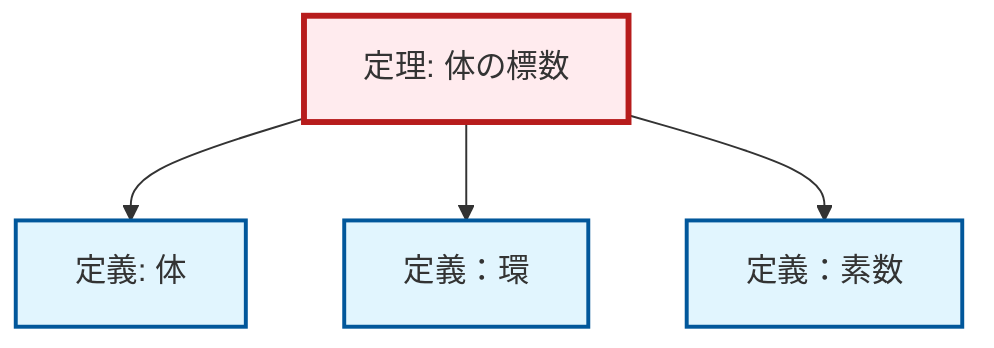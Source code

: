 graph TD
    classDef definition fill:#e1f5fe,stroke:#01579b,stroke-width:2px
    classDef theorem fill:#f3e5f5,stroke:#4a148c,stroke-width:2px
    classDef axiom fill:#fff3e0,stroke:#e65100,stroke-width:2px
    classDef example fill:#e8f5e9,stroke:#1b5e20,stroke-width:2px
    classDef current fill:#ffebee,stroke:#b71c1c,stroke-width:3px
    def-ring["定義：環"]:::definition
    def-prime["定義：素数"]:::definition
    def-field["定義: 体"]:::definition
    thm-field-characteristic["定理: 体の標数"]:::theorem
    thm-field-characteristic --> def-field
    thm-field-characteristic --> def-ring
    thm-field-characteristic --> def-prime
    class thm-field-characteristic current